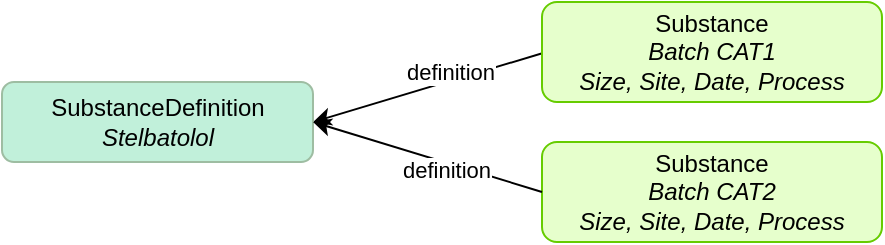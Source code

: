 <mxfile version="21.6.8" type="device">
  <diagram id="C5RBs43oDa-KdzZeNtuy" name="Page-1">
    <mxGraphModel dx="954" dy="1783" grid="1" gridSize="10" guides="1" tooltips="1" connect="1" arrows="1" fold="1" page="1" pageScale="1" pageWidth="827" pageHeight="1169" math="0" shadow="0">
      <root>
        <mxCell id="WIyWlLk6GJQsqaUBKTNV-0" />
        <mxCell id="WIyWlLk6GJQsqaUBKTNV-1" parent="WIyWlLk6GJQsqaUBKTNV-0" />
        <mxCell id="Kh6UWCqLEouyqFOK7ntM-9" value="" style="endArrow=classic;html=1;rounded=0;entryX=1;entryY=0.5;entryDx=0;entryDy=0;exitX=0.013;exitY=0.5;exitDx=0;exitDy=0;exitPerimeter=0;" parent="WIyWlLk6GJQsqaUBKTNV-1" source="Kh6UWCqLEouyqFOK7ntM-7" edge="1" target="IEeFdyCGopTc3gh3-DFE-2">
          <mxGeometry width="50" height="50" relative="1" as="geometry">
            <mxPoint x="610" y="-20" as="sourcePoint" />
            <mxPoint x="380.5" y="-80" as="targetPoint" />
          </mxGeometry>
        </mxCell>
        <mxCell id="Kh6UWCqLEouyqFOK7ntM-27" value="definition" style="edgeLabel;html=1;align=center;verticalAlign=middle;resizable=0;points=[];" parent="Kh6UWCqLEouyqFOK7ntM-9" vertex="1" connectable="0">
          <mxGeometry x="-0.401" y="1" relative="1" as="geometry">
            <mxPoint x="-14" y="-2" as="offset" />
          </mxGeometry>
        </mxCell>
        <mxCell id="Kh6UWCqLEouyqFOK7ntM-12" value="Substance&lt;br style=&quot;border-color: var(--border-color);&quot;&gt;&lt;i style=&quot;border-color: var(--border-color);&quot;&gt;Batch CAT2&lt;br style=&quot;border-color: var(--border-color);&quot;&gt;Size, Site, Date, Process&lt;/i&gt;&lt;i&gt;&lt;br&gt;&lt;/i&gt;" style="rounded=1;whiteSpace=wrap;html=1;fontSize=12;glass=0;strokeWidth=1;shadow=0;fillColor=#E6FFCC;strokeColor=#66CC00;" parent="WIyWlLk6GJQsqaUBKTNV-1" vertex="1">
          <mxGeometry x="320" y="-300" width="170" height="50" as="geometry" />
        </mxCell>
        <mxCell id="IEeFdyCGopTc3gh3-DFE-2" value="SubstanceDefinition&lt;br&gt;&lt;i style=&quot;border-color: var(--border-color);&quot;&gt;Stelbatolol&lt;/i&gt;" style="rounded=1;whiteSpace=wrap;html=1;fontSize=12;glass=0;strokeWidth=1;shadow=0;fillColor=#c1f0da;strokeColor=#9ebda2;" parent="WIyWlLk6GJQsqaUBKTNV-1" vertex="1">
          <mxGeometry x="50" y="-330" width="155.5" height="40" as="geometry" />
        </mxCell>
        <mxCell id="UN-UIbJcQvI0cDzuV6Tw-0" value="" style="endArrow=classic;html=1;rounded=0;entryX=1;entryY=0.5;entryDx=0;entryDy=0;exitX=0;exitY=0.5;exitDx=0;exitDy=0;" edge="1" parent="WIyWlLk6GJQsqaUBKTNV-1" source="Kh6UWCqLEouyqFOK7ntM-12" target="IEeFdyCGopTc3gh3-DFE-2">
          <mxGeometry width="50" height="50" relative="1" as="geometry">
            <mxPoint x="331" y="-340" as="sourcePoint" />
            <mxPoint x="216" y="-300" as="targetPoint" />
          </mxGeometry>
        </mxCell>
        <mxCell id="UN-UIbJcQvI0cDzuV6Tw-1" value="definition" style="edgeLabel;html=1;align=center;verticalAlign=middle;resizable=0;points=[];" vertex="1" connectable="0" parent="UN-UIbJcQvI0cDzuV6Tw-0">
          <mxGeometry x="-0.401" y="1" relative="1" as="geometry">
            <mxPoint x="-14" y="-2" as="offset" />
          </mxGeometry>
        </mxCell>
        <mxCell id="Kh6UWCqLEouyqFOK7ntM-7" value="Substance&lt;br&gt;&lt;i&gt;Batch CAT1&lt;br&gt;Size, Site, Date, Process&lt;br&gt;&lt;/i&gt;" style="rounded=1;whiteSpace=wrap;html=1;fontSize=12;glass=0;strokeWidth=1;shadow=0;fillColor=#E6FFCC;strokeColor=#66CC00;" parent="WIyWlLk6GJQsqaUBKTNV-1" vertex="1">
          <mxGeometry x="320" y="-370" width="170" height="50" as="geometry" />
        </mxCell>
      </root>
    </mxGraphModel>
  </diagram>
</mxfile>
